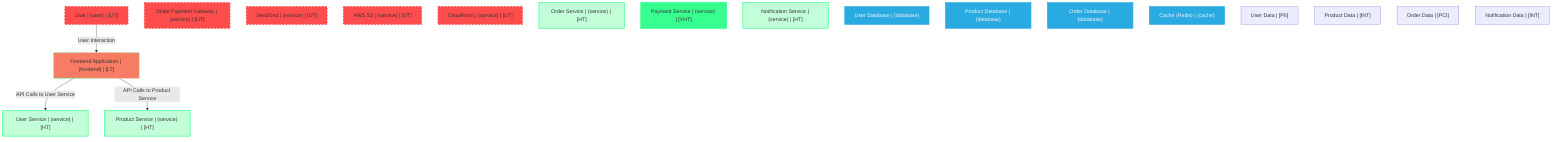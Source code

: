 graph TB
  node_01F8Z8W8F8Z8W8F8Z8W8F8O["User | (user) | [UT]"]:::untrusted
  node_01F8Z8W8F8Z8W8F8Z8W8F8P["Stripe Payment Gateway | (service) | [UT]"]:::untrusted
  node_01F8Z8W8F8Z8W8F8Z8W8F8Q["SendGrid | (service) | [UT]"]:::untrusted
  node_01F8Z8W8F8Z8W8F8Z8W8F8R["AWS S3 | (service) | [UT]"]:::untrusted
  node_01F8Z8W8F8Z8W8F8Z8W8F8S["CloudFront | (service) | [UT]"]:::untrusted
  node_01F8Z8W8F8Z8W8F8Z8W8F8E["Frontend Application | (frontend) | [LT]"]:::lowTrust
  node_01F8Z8W8F8Z8W8F8Z8W8F8F["User Service | (service) | [HT]"]:::highTrust
  node_01F8Z8W8F8Z8W8F8Z8W8F8G["Product Service | (service) | [HT]"]:::highTrust
  node_01F8Z8W8F8Z8W8F8Z8W8F8H["Order Service | (service) | [HT]"]:::highTrust
  node_01F8Z8W8F8Z8W8F8Z8W8F8I["Payment Service | (service) | [VHT]"]:::veryHighTrust
  node_01F8Z8W8F8Z8W8F8Z8W8F8J["Notification Service | (service) | [HT]"]:::highTrust
  node_01F8Z8W8F8Z8W8F8Z8W8F8K["User Database | (database)"]:::dataStore
  node_01F8Z8W8F8Z8W8F8Z8W8F8L["Product Database | (database)"]:::dataStore
  node_01F8Z8W8F8Z8W8F8Z8W8F8M["Order Database | (database)"]:::dataStore
  node_01F8Z8W8F8Z8W8F8Z8W8F8N["Cache (Redis) | (cache)"]:::dataStore
  node_01F8Z8W8F8Z8W8F8Z8W8F8A["User Data | [PII]"]:::dataAsset,pii
  node_01F8Z8W8F8Z8W8F8Z8W8F8B["Product Data | [INT]"]:::dataAsset,internal
  node_01F8Z8W8F8Z8W8F8Z8W8F8C["Order Data | [PCI]"]:::dataAsset,pci
  node_01F8Z8W8F8Z8W8F8Z8W8F8D["Notification Data | [INT]"]:::dataAsset,internal

  node_01F8Z8W8F8Z8W8F8Z8W8F8O -->|User Interaction| node_01F8Z8W8F8Z8W8F8Z8W8F8E:::encryptedFlow
  node_01F8Z8W8F8Z8W8F8Z8W8F8E -->|API Calls to User Service| node_01F8Z8W8F8Z8W8F8Z8W8F8F:::encryptedFlow
  node_01F8Z8W8F8Z8W8F8Z8W8F8E -->|API Calls to Product Service| node_01F8Z8W8F8Z8W8F8Z8W8F8G:::encryptedFlow

  classDef externalEntity fill:#FF4C4C,stroke:#FF4C4C,stroke-width:2px,color:#F5F7FA
  classDef process fill:#36FF8F,stroke:#36FF8F,stroke-width:2px,color:#0B0D17
  classDef dataStore fill:#29ABE2,stroke:#29ABE2,stroke-width:2px,color:#F5F7FA
  classDef dataAsset fill:#A259FF,stroke:#c3a4ff,stroke-width:2px,color:#F5F7FA
  classDef untrusted fill:#FF4C4C,stroke:#FF4C4C,stroke-width:3px,stroke-dasharray:5 5
  classDef lowTrust fill:#f77c63,stroke:#f77c63,stroke-width:2px,stroke-dasharray:3 3
  classDef mediumTrust fill:#FFD300,stroke:#FFD300,stroke-width:2px
  classDef highTrust fill:#C2FFD8,stroke:#36FF8F,stroke-width:2px
  classDef veryHighTrust fill:#36FF8F,stroke:#36FF8F,stroke-width:3px
  classDef public fill:#C2FFD8,stroke:#36FF8F,stroke-width:1px
  classDef internal fill:#FFF2B3,stroke:#FFD300,stroke-width:1px
  classDef confidential fill:#FFB3B3,stroke:#FF4C4C,stroke-width:2px
  classDef restricted fill:#FF4C4C,stroke:#FF4C4C,stroke-width:3px
  classDef pii fill:#ffa1ad,stroke:#A259FF,stroke-width:2px
  classDef pci fill:#FF4C4C,stroke:#FF4C4C,stroke-width:3px
  classDef phi fill:#ffa1ad,stroke:#A259FF,stroke-width:3px
  classDef encryptedFlow stroke:#36FF8F,stroke-width:2px
  classDef unencryptedFlow stroke:#FF4C4C,stroke-width:2px,stroke-dasharray:5 5
  classDef authenticatedFlow stroke:#29ABE2,stroke-width:2px
  classDef trustBoundary fill:transparent,stroke:#2E3440,stroke-width:3px,stroke-dasharray:10 5